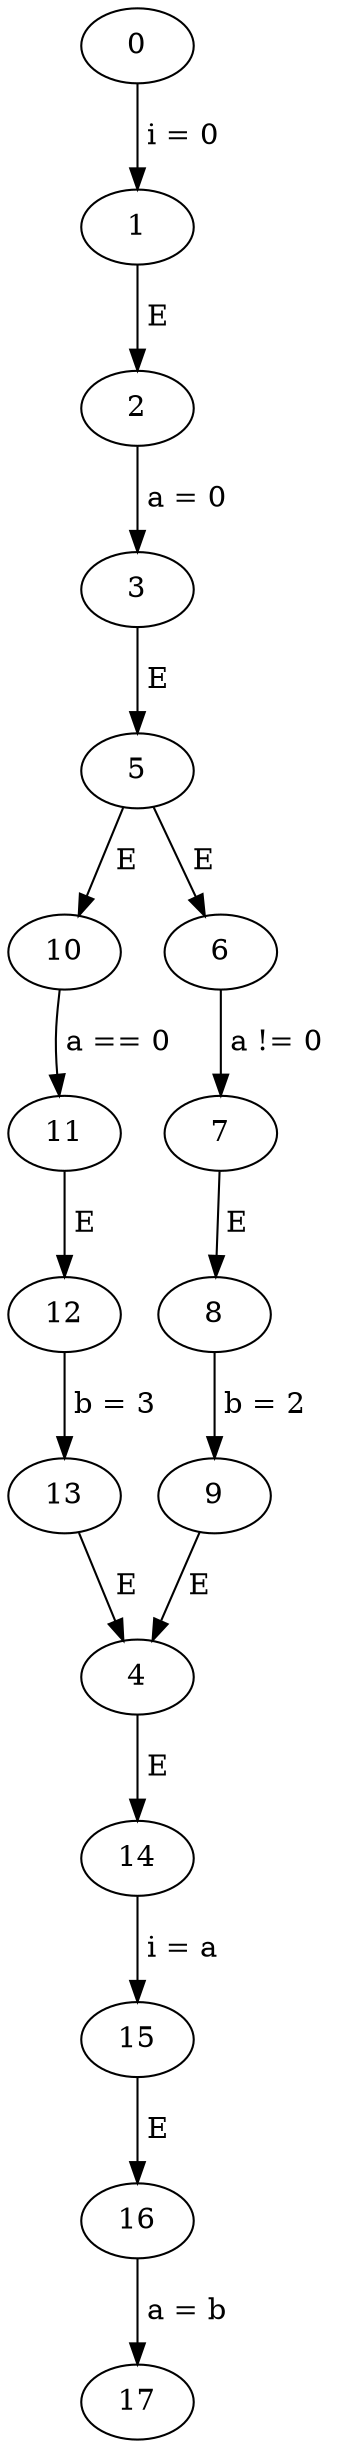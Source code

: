 // if
digraph {
	13 -> 4 [label=" E "]
	2 -> 3 [label=" a = 0 "]
	7 -> 8 [label=" E "]
	15 -> 16 [label=" E "]
	12 -> 13 [label=" b = 3 "]
	10 -> 11 [label=" a == 0 "]
	4 -> 14 [label=" E "]
	0 -> 1 [label=" i = 0 "]
	5 -> 10 [label=" E "]
	1 -> 2 [label=" E "]
	14 -> 15 [label=" i = a "]
	9 -> 4 [label=" E "]
	5 -> 6 [label=" E "]
	16 -> 17 [label=" a = b "]
	11 -> 12 [label=" E "]
	8 -> 9 [label=" b = 2 "]
	3 -> 5 [label=" E "]
	6 -> 7 [label=" a != 0 "]
}
